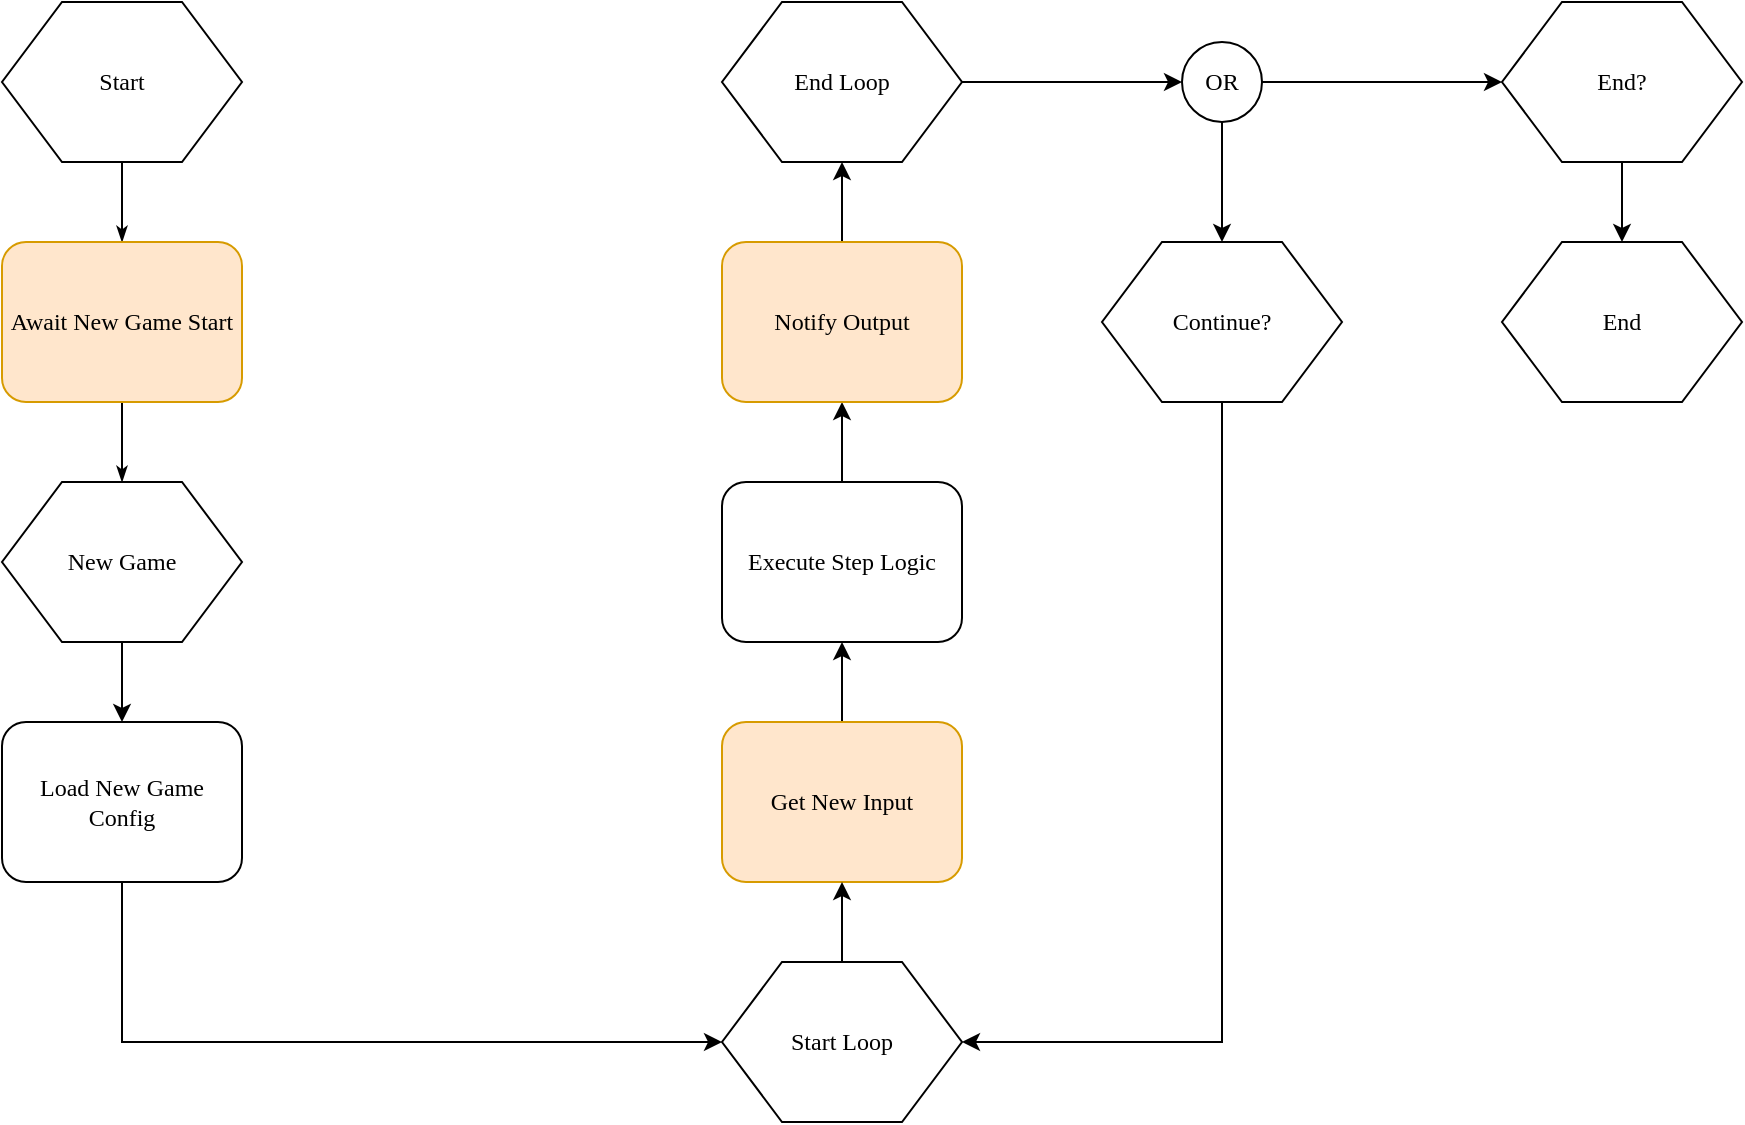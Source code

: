 <mxfile version="14.4.2" type="github">
  <diagram name="Page-1" id="8ce9d11a-91a2-4d17-14d8-a56ed91bf033">
    <mxGraphModel dx="1308" dy="896" grid="1" gridSize="10" guides="1" tooltips="1" connect="1" arrows="1" fold="1" page="1" pageScale="1" pageWidth="1100" pageHeight="850" background="#ffffff" math="0" shadow="0">
      <root>
        <mxCell id="0" />
        <mxCell id="1" parent="0" />
        <mxCell id="17ea667e15c223fc-28" style="edgeStyle=orthogonalEdgeStyle;rounded=1;html=1;labelBackgroundColor=none;startArrow=none;startFill=0;startSize=5;endArrow=classicThin;endFill=1;endSize=5;jettySize=auto;orthogonalLoop=1;strokeWidth=1;fontFamily=Verdana;fontSize=8" parent="1" source="17ea667e15c223fc-1" target="17ea667e15c223fc-2" edge="1">
          <mxGeometry relative="1" as="geometry" />
        </mxCell>
        <mxCell id="17ea667e15c223fc-1" value="Start" style="shape=hexagon;perimeter=hexagonPerimeter;whiteSpace=wrap;html=1;rounded=0;shadow=0;labelBackgroundColor=none;strokeWidth=1;fontFamily=Verdana;fontSize=12;align=center;" parent="1" vertex="1">
          <mxGeometry x="120" y="145" width="120" height="80" as="geometry" />
        </mxCell>
        <mxCell id="17ea667e15c223fc-29" style="edgeStyle=orthogonalEdgeStyle;rounded=1;html=1;labelBackgroundColor=none;startArrow=none;startFill=0;startSize=5;endArrow=classicThin;endFill=1;endSize=5;jettySize=auto;orthogonalLoop=1;strokeWidth=1;fontFamily=Verdana;fontSize=8;entryX=0.5;entryY=0;entryDx=0;entryDy=0;" parent="1" source="17ea667e15c223fc-2" target="17ea667e15c223fc-11" edge="1">
          <mxGeometry relative="1" as="geometry">
            <mxPoint x="180" y="385" as="targetPoint" />
          </mxGeometry>
        </mxCell>
        <mxCell id="17ea667e15c223fc-2" value="Await New Game Start" style="rounded=1;whiteSpace=wrap;html=1;shadow=0;labelBackgroundColor=none;strokeWidth=1;fontFamily=Verdana;fontSize=12;align=center;fillColor=#ffe6cc;strokeColor=#d79b00;" parent="1" vertex="1">
          <mxGeometry x="120" y="265" width="120" height="80" as="geometry" />
        </mxCell>
        <mxCell id="JBzAY3IJUqZfZQGEJmhK-11" value="" style="edgeStyle=orthogonalEdgeStyle;rounded=0;orthogonalLoop=1;jettySize=auto;html=1;" edge="1" parent="1" source="17ea667e15c223fc-11" target="JBzAY3IJUqZfZQGEJmhK-2">
          <mxGeometry relative="1" as="geometry" />
        </mxCell>
        <mxCell id="17ea667e15c223fc-11" value="New Game" style="shape=hexagon;perimeter=hexagonPerimeter;whiteSpace=wrap;html=1;rounded=0;shadow=0;labelBackgroundColor=none;strokeWidth=1;fontFamily=Verdana;fontSize=12;align=center;" parent="1" vertex="1">
          <mxGeometry x="120" y="385" width="120" height="80" as="geometry" />
        </mxCell>
        <mxCell id="JBzAY3IJUqZfZQGEJmhK-19" value="" style="edgeStyle=orthogonalEdgeStyle;rounded=0;orthogonalLoop=1;jettySize=auto;html=1;" edge="1" parent="1" source="17ea667e15c223fc-21" target="JBzAY3IJUqZfZQGEJmhK-9">
          <mxGeometry relative="1" as="geometry" />
        </mxCell>
        <mxCell id="JBzAY3IJUqZfZQGEJmhK-21" style="edgeStyle=orthogonalEdgeStyle;rounded=0;orthogonalLoop=1;jettySize=auto;html=1;" edge="1" parent="1" source="17ea667e15c223fc-21" target="JBzAY3IJUqZfZQGEJmhK-10">
          <mxGeometry relative="1" as="geometry" />
        </mxCell>
        <mxCell id="17ea667e15c223fc-21" value="OR" style="ellipse;whiteSpace=wrap;html=1;rounded=1;shadow=0;labelBackgroundColor=none;strokeWidth=1;fontFamily=Verdana;fontSize=12;align=center;" parent="1" vertex="1">
          <mxGeometry x="710" y="165" width="40" height="40" as="geometry" />
        </mxCell>
        <mxCell id="JBzAY3IJUqZfZQGEJmhK-12" value="" style="edgeStyle=orthogonalEdgeStyle;rounded=0;orthogonalLoop=1;jettySize=auto;html=1;entryX=0;entryY=0.5;entryDx=0;entryDy=0;" edge="1" parent="1" source="JBzAY3IJUqZfZQGEJmhK-2" target="JBzAY3IJUqZfZQGEJmhK-8">
          <mxGeometry relative="1" as="geometry">
            <mxPoint x="260" y="625" as="targetPoint" />
            <Array as="points">
              <mxPoint x="180" y="665" />
            </Array>
          </mxGeometry>
        </mxCell>
        <mxCell id="JBzAY3IJUqZfZQGEJmhK-2" value="Load New Game Config" style="rounded=1;whiteSpace=wrap;html=1;shadow=0;labelBackgroundColor=none;strokeWidth=1;fontFamily=Verdana;fontSize=12;align=center;" vertex="1" parent="1">
          <mxGeometry x="120" y="505" width="120" height="80" as="geometry" />
        </mxCell>
        <mxCell id="JBzAY3IJUqZfZQGEJmhK-18" value="" style="edgeStyle=orthogonalEdgeStyle;rounded=0;orthogonalLoop=1;jettySize=auto;html=1;" edge="1" parent="1" source="JBzAY3IJUqZfZQGEJmhK-4" target="17ea667e15c223fc-21">
          <mxGeometry relative="1" as="geometry" />
        </mxCell>
        <mxCell id="JBzAY3IJUqZfZQGEJmhK-4" value="End Loop" style="shape=hexagon;perimeter=hexagonPerimeter;whiteSpace=wrap;html=1;rounded=0;shadow=0;labelBackgroundColor=none;strokeWidth=1;fontFamily=Verdana;fontSize=12;align=center;" vertex="1" parent="1">
          <mxGeometry x="480" y="145" width="120" height="80" as="geometry" />
        </mxCell>
        <mxCell id="JBzAY3IJUqZfZQGEJmhK-15" value="" style="edgeStyle=orthogonalEdgeStyle;rounded=0;orthogonalLoop=1;jettySize=auto;html=1;" edge="1" parent="1" source="JBzAY3IJUqZfZQGEJmhK-5" target="JBzAY3IJUqZfZQGEJmhK-6">
          <mxGeometry relative="1" as="geometry" />
        </mxCell>
        <mxCell id="JBzAY3IJUqZfZQGEJmhK-5" value="Get New Input" style="rounded=1;whiteSpace=wrap;html=1;shadow=0;labelBackgroundColor=none;strokeWidth=1;fontFamily=Verdana;fontSize=12;align=center;fillColor=#ffe6cc;strokeColor=#d79b00;" vertex="1" parent="1">
          <mxGeometry x="480" y="505" width="120" height="80" as="geometry" />
        </mxCell>
        <mxCell id="JBzAY3IJUqZfZQGEJmhK-16" value="" style="edgeStyle=orthogonalEdgeStyle;rounded=0;orthogonalLoop=1;jettySize=auto;html=1;" edge="1" parent="1" source="JBzAY3IJUqZfZQGEJmhK-6" target="JBzAY3IJUqZfZQGEJmhK-7">
          <mxGeometry relative="1" as="geometry" />
        </mxCell>
        <mxCell id="JBzAY3IJUqZfZQGEJmhK-6" value="Execute Step Logic" style="rounded=1;whiteSpace=wrap;html=1;shadow=0;labelBackgroundColor=none;strokeWidth=1;fontFamily=Verdana;fontSize=12;align=center;" vertex="1" parent="1">
          <mxGeometry x="480" y="385" width="120" height="80" as="geometry" />
        </mxCell>
        <mxCell id="JBzAY3IJUqZfZQGEJmhK-17" value="" style="edgeStyle=orthogonalEdgeStyle;rounded=0;orthogonalLoop=1;jettySize=auto;html=1;" edge="1" parent="1" source="JBzAY3IJUqZfZQGEJmhK-7" target="JBzAY3IJUqZfZQGEJmhK-4">
          <mxGeometry relative="1" as="geometry" />
        </mxCell>
        <mxCell id="JBzAY3IJUqZfZQGEJmhK-7" value="Notify Output" style="rounded=1;whiteSpace=wrap;html=1;shadow=0;labelBackgroundColor=none;strokeWidth=1;fontFamily=Verdana;fontSize=12;align=center;fillColor=#ffe6cc;strokeColor=#d79b00;" vertex="1" parent="1">
          <mxGeometry x="480" y="265" width="120" height="80" as="geometry" />
        </mxCell>
        <mxCell id="JBzAY3IJUqZfZQGEJmhK-14" value="" style="edgeStyle=orthogonalEdgeStyle;rounded=0;orthogonalLoop=1;jettySize=auto;html=1;" edge="1" parent="1" source="JBzAY3IJUqZfZQGEJmhK-8" target="JBzAY3IJUqZfZQGEJmhK-5">
          <mxGeometry relative="1" as="geometry" />
        </mxCell>
        <mxCell id="JBzAY3IJUqZfZQGEJmhK-8" value="Start Loop" style="shape=hexagon;perimeter=hexagonPerimeter;whiteSpace=wrap;html=1;rounded=0;shadow=0;labelBackgroundColor=none;strokeWidth=1;fontFamily=Verdana;fontSize=12;align=center;" vertex="1" parent="1">
          <mxGeometry x="480" y="625" width="120" height="80" as="geometry" />
        </mxCell>
        <mxCell id="JBzAY3IJUqZfZQGEJmhK-20" style="edgeStyle=orthogonalEdgeStyle;rounded=0;orthogonalLoop=1;jettySize=auto;html=1;" edge="1" parent="1" source="JBzAY3IJUqZfZQGEJmhK-9" target="JBzAY3IJUqZfZQGEJmhK-8">
          <mxGeometry relative="1" as="geometry">
            <Array as="points">
              <mxPoint x="730" y="665" />
            </Array>
          </mxGeometry>
        </mxCell>
        <mxCell id="JBzAY3IJUqZfZQGEJmhK-9" value="Continue?" style="shape=hexagon;perimeter=hexagonPerimeter;whiteSpace=wrap;html=1;rounded=0;shadow=0;labelBackgroundColor=none;strokeWidth=1;fontFamily=Verdana;fontSize=12;align=center;" vertex="1" parent="1">
          <mxGeometry x="670" y="265" width="120" height="80" as="geometry" />
        </mxCell>
        <mxCell id="JBzAY3IJUqZfZQGEJmhK-23" value="" style="edgeStyle=orthogonalEdgeStyle;rounded=0;orthogonalLoop=1;jettySize=auto;html=1;" edge="1" parent="1" source="JBzAY3IJUqZfZQGEJmhK-10" target="JBzAY3IJUqZfZQGEJmhK-22">
          <mxGeometry relative="1" as="geometry" />
        </mxCell>
        <mxCell id="JBzAY3IJUqZfZQGEJmhK-10" value="End?" style="shape=hexagon;perimeter=hexagonPerimeter;whiteSpace=wrap;html=1;rounded=0;shadow=0;labelBackgroundColor=none;strokeWidth=1;fontFamily=Verdana;fontSize=12;align=center;" vertex="1" parent="1">
          <mxGeometry x="870" y="145" width="120" height="80" as="geometry" />
        </mxCell>
        <mxCell id="JBzAY3IJUqZfZQGEJmhK-22" value="End" style="shape=hexagon;perimeter=hexagonPerimeter;whiteSpace=wrap;html=1;rounded=0;shadow=0;labelBackgroundColor=none;strokeWidth=1;fontFamily=Verdana;fontSize=12;align=center;" vertex="1" parent="1">
          <mxGeometry x="870" y="265" width="120" height="80" as="geometry" />
        </mxCell>
      </root>
    </mxGraphModel>
  </diagram>
</mxfile>
